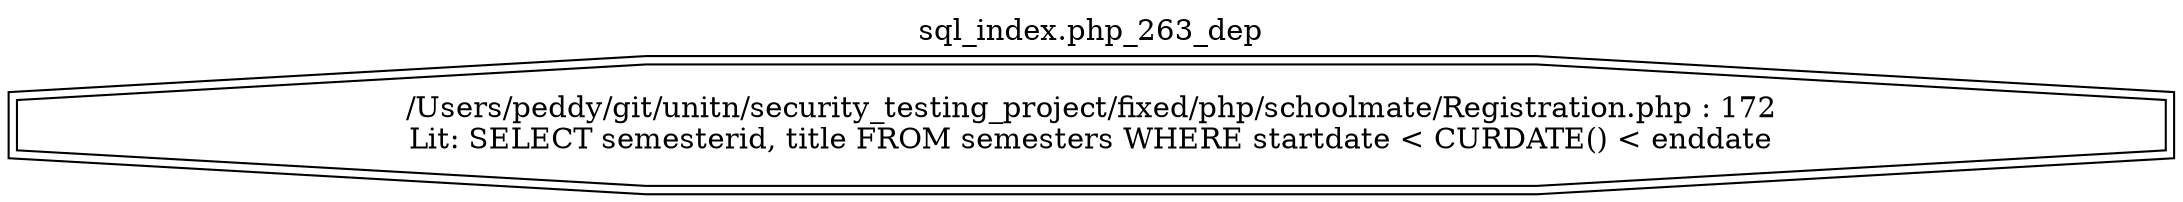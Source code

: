 digraph cfg {
  label="sql_index.php_263_dep";
  labelloc=t;
  n1 [shape=doubleoctagon, label="/Users/peddy/git/unitn/security_testing_project/fixed/php/schoolmate/Registration.php : 172\nLit: SELECT semesterid, title FROM semesters WHERE startdate < CURDATE() < enddate\n"];
}
